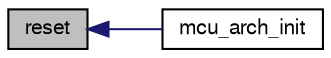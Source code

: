 digraph "reset"
{
  edge [fontname="FreeSans",fontsize="10",labelfontname="FreeSans",labelfontsize="10"];
  node [fontname="FreeSans",fontsize="10",shape=record];
  rankdir="LR";
  Node1 [label="reset",height=0.2,width=0.4,color="black", fillcolor="grey75", style="filled", fontcolor="black"];
  Node1 -> Node2 [dir="back",color="midnightblue",fontsize="10",style="solid",fontname="FreeSans"];
  Node2 [label="mcu_arch_init",height=0.2,width=0.4,color="black", fillcolor="white", style="filled",URL="$lpc21_2mcu__arch_8c.html#a87671303c7d4a9264b1ffbb07e87f454"];
}

